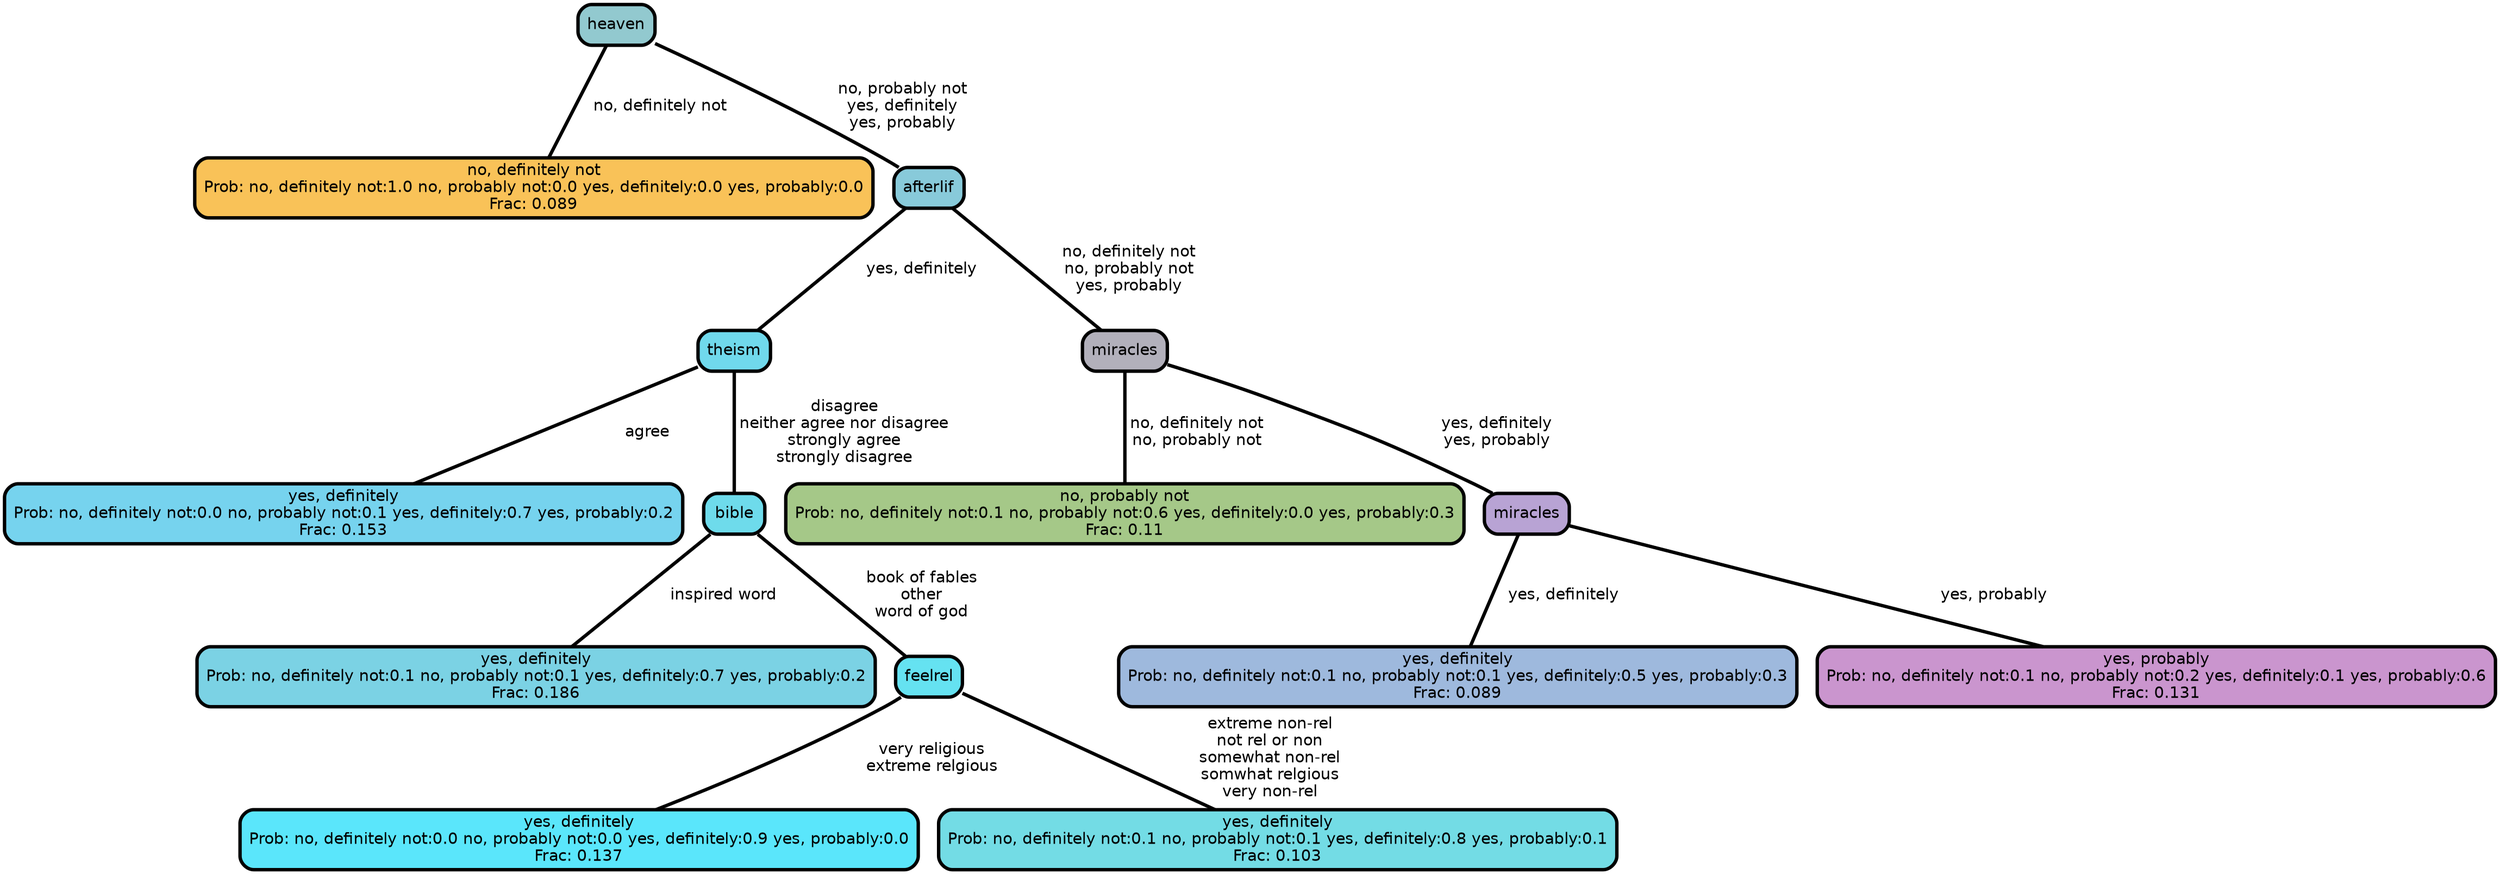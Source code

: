 graph Tree {
node [shape=box, style="filled, rounded",color="black",penwidth="3",fontcolor="black",                 fontname=helvetica] ;
graph [ranksep="0 equally", splines=straight,                 bgcolor=transparent, dpi=200] ;
edge [fontname=helvetica, color=black] ;
0 [label="no, definitely not
Prob: no, definitely not:1.0 no, probably not:0.0 yes, definitely:0.0 yes, probably:0.0
Frac: 0.089", fillcolor="#f9c258"] ;
1 [label="heaven", fillcolor="#92c9cf"] ;
2 [label="yes, definitely
Prob: no, definitely not:0.0 no, probably not:0.1 yes, definitely:0.7 yes, probably:0.2
Frac: 0.153", fillcolor="#76d3ee"] ;
3 [label="theism", fillcolor="#70d9ec"] ;
4 [label="yes, definitely
Prob: no, definitely not:0.1 no, probably not:0.1 yes, definitely:0.7 yes, probably:0.2
Frac: 0.186", fillcolor="#7bd2e4"] ;
5 [label="bible", fillcolor="#6edbeb"] ;
6 [label="yes, definitely
Prob: no, definitely not:0.0 no, probably not:0.0 yes, definitely:0.9 yes, probably:0.0
Frac: 0.137", fillcolor="#5ae6fb"] ;
7 [label="feelrel", fillcolor="#65e2f1"] ;
8 [label="yes, definitely
Prob: no, definitely not:0.1 no, probably not:0.1 yes, definitely:0.8 yes, probably:0.1
Frac: 0.103", fillcolor="#73dce5"] ;
9 [label="afterlif", fillcolor="#88cada"] ;
10 [label="no, probably not
Prob: no, definitely not:0.1 no, probably not:0.6 yes, definitely:0.0 yes, probably:0.3
Frac: 0.11", fillcolor="#a5c888"] ;
11 [label="miracles", fillcolor="#b2b0bb"] ;
12 [label="yes, definitely
Prob: no, definitely not:0.1 no, probably not:0.1 yes, definitely:0.5 yes, probably:0.3
Frac: 0.089", fillcolor="#9eb9dd"] ;
13 [label="miracles", fillcolor="#b8a3d4"] ;
14 [label="yes, probably
Prob: no, definitely not:0.1 no, probably not:0.2 yes, definitely:0.1 yes, probably:0.6
Frac: 0.131", fillcolor="#ca95ce"] ;
1 -- 0 [label=" no, definitely not",penwidth=3] ;
1 -- 9 [label=" no, probably not\n yes, definitely\n yes, probably",penwidth=3] ;
3 -- 2 [label=" agree",penwidth=3] ;
3 -- 5 [label=" disagree\n neither agree nor disagree\n strongly agree\n strongly disagree",penwidth=3] ;
5 -- 4 [label=" inspired word",penwidth=3] ;
5 -- 7 [label=" book of fables\n other\n word of god",penwidth=3] ;
7 -- 6 [label=" very religious\n extreme relgious",penwidth=3] ;
7 -- 8 [label=" extreme non-rel\n not rel or non\n somewhat non-rel\n somwhat relgious\n very non-rel",penwidth=3] ;
9 -- 3 [label=" yes, definitely",penwidth=3] ;
9 -- 11 [label=" no, definitely not\n no, probably not\n yes, probably",penwidth=3] ;
11 -- 10 [label=" no, definitely not\n no, probably not",penwidth=3] ;
11 -- 13 [label=" yes, definitely\n yes, probably",penwidth=3] ;
13 -- 12 [label=" yes, definitely",penwidth=3] ;
13 -- 14 [label=" yes, probably",penwidth=3] ;
{rank = same;}}